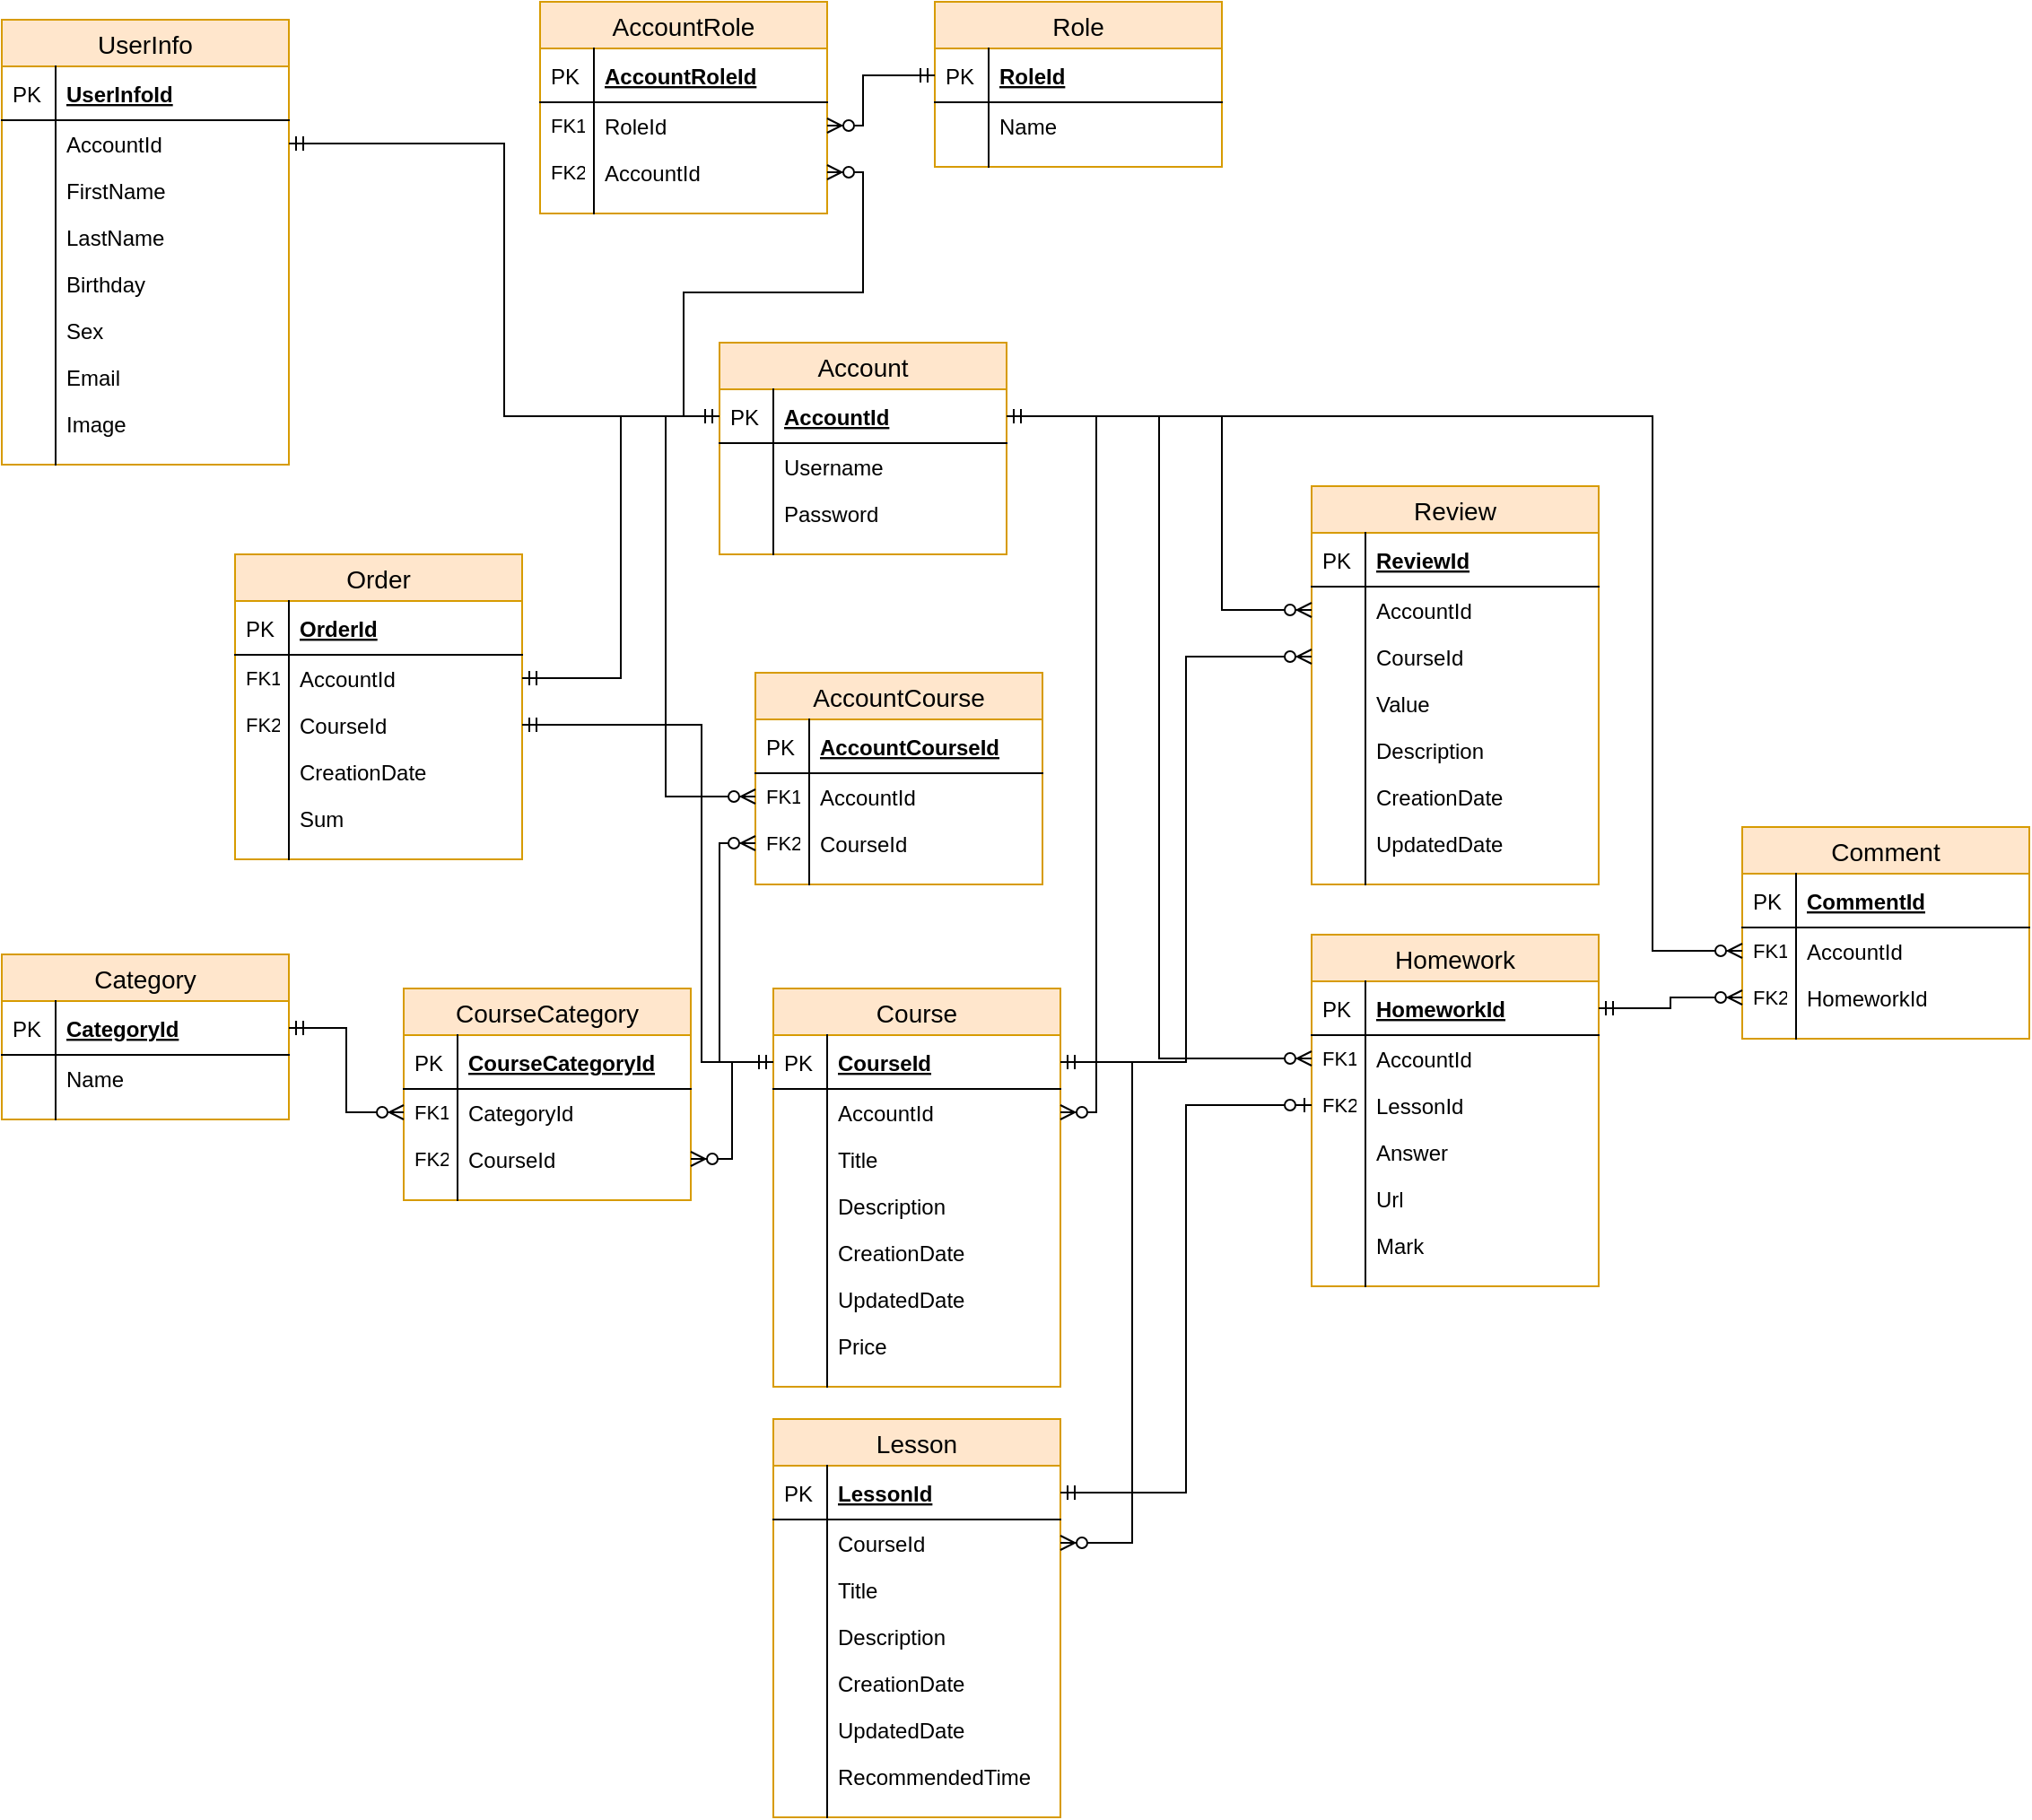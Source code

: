 <mxfile version="12.9.3" type="device"><diagram id="HuSAfqNqsKJRdutzTj9g" name="Страница 1"><mxGraphModel dx="1185" dy="-456" grid="1" gridSize="10" guides="1" tooltips="1" connect="1" arrows="1" fold="1" page="1" pageScale="1" pageWidth="827" pageHeight="1169" math="0" shadow="0"><root><mxCell id="0"/><mxCell id="1" parent="0"/><mxCell id="giUMMVurat5lNvyh3QUn-214" value="AccountCourse" style="swimlane;fontStyle=0;childLayout=stackLayout;horizontal=1;startSize=26;fillColor=#ffe6cc;horizontalStack=0;resizeParent=1;resizeParentMax=0;resizeLast=0;collapsible=1;marginBottom=0;swimlaneFillColor=#ffffff;align=center;fontSize=14;strokeColor=#d79b00;" vertex="1" parent="1"><mxGeometry x="450" y="1564" width="160" height="118" as="geometry"/></mxCell><mxCell id="giUMMVurat5lNvyh3QUn-215" value="AccountCourseId" style="shape=partialRectangle;top=0;left=0;right=0;bottom=1;align=left;verticalAlign=middle;fillColor=none;spacingLeft=34;spacingRight=4;overflow=hidden;rotatable=0;points=[[0,0.5],[1,0.5]];portConstraint=eastwest;dropTarget=0;fontStyle=5;fontSize=12;" vertex="1" parent="giUMMVurat5lNvyh3QUn-214"><mxGeometry y="26" width="160" height="30" as="geometry"/></mxCell><mxCell id="giUMMVurat5lNvyh3QUn-216" value="PK" style="shape=partialRectangle;top=0;left=0;bottom=0;fillColor=none;align=left;verticalAlign=middle;spacingLeft=4;spacingRight=4;overflow=hidden;rotatable=0;points=[];portConstraint=eastwest;part=1;fontSize=12;" vertex="1" connectable="0" parent="giUMMVurat5lNvyh3QUn-215"><mxGeometry width="30" height="30" as="geometry"/></mxCell><mxCell id="giUMMVurat5lNvyh3QUn-217" value="AccountId" style="shape=partialRectangle;top=0;left=0;right=0;bottom=0;align=left;verticalAlign=top;fillColor=none;spacingLeft=34;spacingRight=4;overflow=hidden;rotatable=0;points=[[0,0.5],[1,0.5]];portConstraint=eastwest;dropTarget=0;fontSize=12;" vertex="1" parent="giUMMVurat5lNvyh3QUn-214"><mxGeometry y="56" width="160" height="26" as="geometry"/></mxCell><mxCell id="giUMMVurat5lNvyh3QUn-218" value="FK1" style="shape=partialRectangle;top=0;left=0;bottom=0;fillColor=none;align=left;verticalAlign=top;spacingLeft=4;spacingRight=4;overflow=hidden;rotatable=0;points=[];portConstraint=eastwest;part=1;fontSize=11;" vertex="1" connectable="0" parent="giUMMVurat5lNvyh3QUn-217"><mxGeometry width="30" height="26" as="geometry"/></mxCell><mxCell id="giUMMVurat5lNvyh3QUn-219" value="CourseId" style="shape=partialRectangle;top=0;left=0;right=0;bottom=0;align=left;verticalAlign=top;fillColor=none;spacingLeft=34;spacingRight=4;overflow=hidden;rotatable=0;points=[[0,0.5],[1,0.5]];portConstraint=eastwest;dropTarget=0;fontSize=12;" vertex="1" parent="giUMMVurat5lNvyh3QUn-214"><mxGeometry y="82" width="160" height="26" as="geometry"/></mxCell><mxCell id="giUMMVurat5lNvyh3QUn-220" value="FK2" style="shape=partialRectangle;top=0;left=0;bottom=0;fillColor=none;align=left;verticalAlign=top;spacingLeft=4;spacingRight=4;overflow=hidden;rotatable=0;points=[];portConstraint=eastwest;part=1;fontSize=11;" vertex="1" connectable="0" parent="giUMMVurat5lNvyh3QUn-219"><mxGeometry width="30" height="26" as="geometry"/></mxCell><mxCell id="giUMMVurat5lNvyh3QUn-221" value="" style="shape=partialRectangle;top=0;left=0;right=0;bottom=0;align=left;verticalAlign=top;fillColor=none;spacingLeft=34;spacingRight=4;overflow=hidden;rotatable=0;points=[[0,0.5],[1,0.5]];portConstraint=eastwest;dropTarget=0;fontSize=12;" vertex="1" parent="giUMMVurat5lNvyh3QUn-214"><mxGeometry y="108" width="160" height="10" as="geometry"/></mxCell><mxCell id="giUMMVurat5lNvyh3QUn-222" value="" style="shape=partialRectangle;top=0;left=0;bottom=0;fillColor=none;align=left;verticalAlign=top;spacingLeft=4;spacingRight=4;overflow=hidden;rotatable=0;points=[];portConstraint=eastwest;part=1;fontSize=12;" vertex="1" connectable="0" parent="giUMMVurat5lNvyh3QUn-221"><mxGeometry width="30" height="10" as="geometry"/></mxCell><mxCell id="giUMMVurat5lNvyh3QUn-101" value="CourseCategory" style="swimlane;fontStyle=0;childLayout=stackLayout;horizontal=1;startSize=26;fillColor=#ffe6cc;horizontalStack=0;resizeParent=1;resizeParentMax=0;resizeLast=0;collapsible=1;marginBottom=0;swimlaneFillColor=#ffffff;align=center;fontSize=14;strokeColor=#d79b00;" vertex="1" parent="1"><mxGeometry x="254" y="1740" width="160" height="118" as="geometry"/></mxCell><mxCell id="giUMMVurat5lNvyh3QUn-102" value="CourseCategoryId" style="shape=partialRectangle;top=0;left=0;right=0;bottom=1;align=left;verticalAlign=middle;fillColor=none;spacingLeft=34;spacingRight=4;overflow=hidden;rotatable=0;points=[[0,0.5],[1,0.5]];portConstraint=eastwest;dropTarget=0;fontStyle=5;fontSize=12;" vertex="1" parent="giUMMVurat5lNvyh3QUn-101"><mxGeometry y="26" width="160" height="30" as="geometry"/></mxCell><mxCell id="giUMMVurat5lNvyh3QUn-103" value="PK" style="shape=partialRectangle;top=0;left=0;bottom=0;fillColor=none;align=left;verticalAlign=middle;spacingLeft=4;spacingRight=4;overflow=hidden;rotatable=0;points=[];portConstraint=eastwest;part=1;fontSize=12;" vertex="1" connectable="0" parent="giUMMVurat5lNvyh3QUn-102"><mxGeometry width="30" height="30" as="geometry"/></mxCell><mxCell id="giUMMVurat5lNvyh3QUn-104" value="CategoryId" style="shape=partialRectangle;top=0;left=0;right=0;bottom=0;align=left;verticalAlign=top;fillColor=none;spacingLeft=34;spacingRight=4;overflow=hidden;rotatable=0;points=[[0,0.5],[1,0.5]];portConstraint=eastwest;dropTarget=0;fontSize=12;" vertex="1" parent="giUMMVurat5lNvyh3QUn-101"><mxGeometry y="56" width="160" height="26" as="geometry"/></mxCell><mxCell id="giUMMVurat5lNvyh3QUn-105" value="FK1" style="shape=partialRectangle;top=0;left=0;bottom=0;fillColor=none;align=left;verticalAlign=top;spacingLeft=4;spacingRight=4;overflow=hidden;rotatable=0;points=[];portConstraint=eastwest;part=1;fontSize=11;" vertex="1" connectable="0" parent="giUMMVurat5lNvyh3QUn-104"><mxGeometry width="30" height="26" as="geometry"/></mxCell><mxCell id="giUMMVurat5lNvyh3QUn-106" value="CourseId" style="shape=partialRectangle;top=0;left=0;right=0;bottom=0;align=left;verticalAlign=top;fillColor=none;spacingLeft=34;spacingRight=4;overflow=hidden;rotatable=0;points=[[0,0.5],[1,0.5]];portConstraint=eastwest;dropTarget=0;fontSize=12;" vertex="1" parent="giUMMVurat5lNvyh3QUn-101"><mxGeometry y="82" width="160" height="26" as="geometry"/></mxCell><mxCell id="giUMMVurat5lNvyh3QUn-107" value="FK2" style="shape=partialRectangle;top=0;left=0;bottom=0;fillColor=none;align=left;verticalAlign=top;spacingLeft=4;spacingRight=4;overflow=hidden;rotatable=0;points=[];portConstraint=eastwest;part=1;fontSize=11;" vertex="1" connectable="0" parent="giUMMVurat5lNvyh3QUn-106"><mxGeometry width="30" height="26" as="geometry"/></mxCell><mxCell id="giUMMVurat5lNvyh3QUn-108" value="" style="shape=partialRectangle;top=0;left=0;right=0;bottom=0;align=left;verticalAlign=top;fillColor=none;spacingLeft=34;spacingRight=4;overflow=hidden;rotatable=0;points=[[0,0.5],[1,0.5]];portConstraint=eastwest;dropTarget=0;fontSize=12;" vertex="1" parent="giUMMVurat5lNvyh3QUn-101"><mxGeometry y="108" width="160" height="10" as="geometry"/></mxCell><mxCell id="giUMMVurat5lNvyh3QUn-109" value="" style="shape=partialRectangle;top=0;left=0;bottom=0;fillColor=none;align=left;verticalAlign=top;spacingLeft=4;spacingRight=4;overflow=hidden;rotatable=0;points=[];portConstraint=eastwest;part=1;fontSize=12;" vertex="1" connectable="0" parent="giUMMVurat5lNvyh3QUn-108"><mxGeometry width="30" height="10" as="geometry"/></mxCell><mxCell id="giUMMVurat5lNvyh3QUn-84" value="Course" style="swimlane;fontStyle=0;childLayout=stackLayout;horizontal=1;startSize=26;fillColor=#ffe6cc;horizontalStack=0;resizeParent=1;resizeParentMax=0;resizeLast=0;collapsible=1;marginBottom=0;swimlaneFillColor=#ffffff;align=center;fontSize=14;strokeColor=#d79b00;" vertex="1" parent="1"><mxGeometry x="460" y="1740" width="160" height="222" as="geometry"/></mxCell><mxCell id="giUMMVurat5lNvyh3QUn-85" value="CourseId" style="shape=partialRectangle;top=0;left=0;right=0;bottom=1;align=left;verticalAlign=middle;fillColor=none;spacingLeft=34;spacingRight=4;overflow=hidden;rotatable=0;points=[[0,0.5],[1,0.5]];portConstraint=eastwest;dropTarget=0;fontStyle=5;fontSize=12;" vertex="1" parent="giUMMVurat5lNvyh3QUn-84"><mxGeometry y="26" width="160" height="30" as="geometry"/></mxCell><mxCell id="giUMMVurat5lNvyh3QUn-86" value="PK" style="shape=partialRectangle;top=0;left=0;bottom=0;fillColor=none;align=left;verticalAlign=middle;spacingLeft=4;spacingRight=4;overflow=hidden;rotatable=0;points=[];portConstraint=eastwest;part=1;fontSize=12;" vertex="1" connectable="0" parent="giUMMVurat5lNvyh3QUn-85"><mxGeometry width="30" height="30" as="geometry"/></mxCell><mxCell id="giUMMVurat5lNvyh3QUn-121" value="AccountId" style="shape=partialRectangle;top=0;left=0;right=0;bottom=0;align=left;verticalAlign=top;fillColor=none;spacingLeft=34;spacingRight=4;overflow=hidden;rotatable=0;points=[[0,0.5],[1,0.5]];portConstraint=eastwest;dropTarget=0;fontSize=12;" vertex="1" parent="giUMMVurat5lNvyh3QUn-84"><mxGeometry y="56" width="160" height="26" as="geometry"/></mxCell><mxCell id="giUMMVurat5lNvyh3QUn-122" value="" style="shape=partialRectangle;top=0;left=0;bottom=0;fillColor=none;align=left;verticalAlign=top;spacingLeft=4;spacingRight=4;overflow=hidden;rotatable=0;points=[];portConstraint=eastwest;part=1;fontSize=12;" vertex="1" connectable="0" parent="giUMMVurat5lNvyh3QUn-121"><mxGeometry width="30" height="26" as="geometry"/></mxCell><mxCell id="giUMMVurat5lNvyh3QUn-87" value="Title" style="shape=partialRectangle;top=0;left=0;right=0;bottom=0;align=left;verticalAlign=top;fillColor=none;spacingLeft=34;spacingRight=4;overflow=hidden;rotatable=0;points=[[0,0.5],[1,0.5]];portConstraint=eastwest;dropTarget=0;fontSize=12;" vertex="1" parent="giUMMVurat5lNvyh3QUn-84"><mxGeometry y="82" width="160" height="26" as="geometry"/></mxCell><mxCell id="giUMMVurat5lNvyh3QUn-88" value="" style="shape=partialRectangle;top=0;left=0;bottom=0;fillColor=none;align=left;verticalAlign=top;spacingLeft=4;spacingRight=4;overflow=hidden;rotatable=0;points=[];portConstraint=eastwest;part=1;fontSize=12;" vertex="1" connectable="0" parent="giUMMVurat5lNvyh3QUn-87"><mxGeometry width="30" height="26" as="geometry"/></mxCell><mxCell id="giUMMVurat5lNvyh3QUn-89" value="Description" style="shape=partialRectangle;top=0;left=0;right=0;bottom=0;align=left;verticalAlign=top;fillColor=none;spacingLeft=34;spacingRight=4;overflow=hidden;rotatable=0;points=[[0,0.5],[1,0.5]];portConstraint=eastwest;dropTarget=0;fontSize=12;" vertex="1" parent="giUMMVurat5lNvyh3QUn-84"><mxGeometry y="108" width="160" height="26" as="geometry"/></mxCell><mxCell id="giUMMVurat5lNvyh3QUn-90" value="" style="shape=partialRectangle;top=0;left=0;bottom=0;fillColor=none;align=left;verticalAlign=top;spacingLeft=4;spacingRight=4;overflow=hidden;rotatable=0;points=[];portConstraint=eastwest;part=1;fontSize=12;" vertex="1" connectable="0" parent="giUMMVurat5lNvyh3QUn-89"><mxGeometry width="30" height="26" as="geometry"/></mxCell><mxCell id="giUMMVurat5lNvyh3QUn-91" value="CreationDate" style="shape=partialRectangle;top=0;left=0;right=0;bottom=0;align=left;verticalAlign=top;fillColor=none;spacingLeft=34;spacingRight=4;overflow=hidden;rotatable=0;points=[[0,0.5],[1,0.5]];portConstraint=eastwest;dropTarget=0;fontSize=12;" vertex="1" parent="giUMMVurat5lNvyh3QUn-84"><mxGeometry y="134" width="160" height="26" as="geometry"/></mxCell><mxCell id="giUMMVurat5lNvyh3QUn-92" value="" style="shape=partialRectangle;top=0;left=0;bottom=0;fillColor=none;align=left;verticalAlign=top;spacingLeft=4;spacingRight=4;overflow=hidden;rotatable=0;points=[];portConstraint=eastwest;part=1;fontSize=12;" vertex="1" connectable="0" parent="giUMMVurat5lNvyh3QUn-91"><mxGeometry width="30" height="26" as="geometry"/></mxCell><mxCell id="giUMMVurat5lNvyh3QUn-119" value="UpdatedDate" style="shape=partialRectangle;top=0;left=0;right=0;bottom=0;align=left;verticalAlign=top;fillColor=none;spacingLeft=34;spacingRight=4;overflow=hidden;rotatable=0;points=[[0,0.5],[1,0.5]];portConstraint=eastwest;dropTarget=0;fontSize=12;" vertex="1" parent="giUMMVurat5lNvyh3QUn-84"><mxGeometry y="160" width="160" height="26" as="geometry"/></mxCell><mxCell id="giUMMVurat5lNvyh3QUn-120" value="" style="shape=partialRectangle;top=0;left=0;bottom=0;fillColor=none;align=left;verticalAlign=top;spacingLeft=4;spacingRight=4;overflow=hidden;rotatable=0;points=[];portConstraint=eastwest;part=1;fontSize=12;" vertex="1" connectable="0" parent="giUMMVurat5lNvyh3QUn-119"><mxGeometry width="30" height="26" as="geometry"/></mxCell><mxCell id="giUMMVurat5lNvyh3QUn-207" value="Price" style="shape=partialRectangle;top=0;left=0;right=0;bottom=0;align=left;verticalAlign=top;fillColor=none;spacingLeft=34;spacingRight=4;overflow=hidden;rotatable=0;points=[[0,0.5],[1,0.5]];portConstraint=eastwest;dropTarget=0;fontSize=12;" vertex="1" parent="giUMMVurat5lNvyh3QUn-84"><mxGeometry y="186" width="160" height="26" as="geometry"/></mxCell><mxCell id="giUMMVurat5lNvyh3QUn-208" value="" style="shape=partialRectangle;top=0;left=0;bottom=0;fillColor=none;align=left;verticalAlign=top;spacingLeft=4;spacingRight=4;overflow=hidden;rotatable=0;points=[];portConstraint=eastwest;part=1;fontSize=12;" vertex="1" connectable="0" parent="giUMMVurat5lNvyh3QUn-207"><mxGeometry width="30" height="26" as="geometry"/></mxCell><mxCell id="giUMMVurat5lNvyh3QUn-99" value="" style="shape=partialRectangle;top=0;left=0;right=0;bottom=0;align=left;verticalAlign=top;fillColor=none;spacingLeft=34;spacingRight=4;overflow=hidden;rotatable=0;points=[[0,0.5],[1,0.5]];portConstraint=eastwest;dropTarget=0;fontSize=12;" vertex="1" parent="giUMMVurat5lNvyh3QUn-84"><mxGeometry y="212" width="160" height="10" as="geometry"/></mxCell><mxCell id="giUMMVurat5lNvyh3QUn-100" value="" style="shape=partialRectangle;top=0;left=0;bottom=0;fillColor=none;align=left;verticalAlign=top;spacingLeft=4;spacingRight=4;overflow=hidden;rotatable=0;points=[];portConstraint=eastwest;part=1;fontSize=12;" vertex="1" connectable="0" parent="giUMMVurat5lNvyh3QUn-99"><mxGeometry width="30" height="10" as="geometry"/></mxCell><mxCell id="giUMMVurat5lNvyh3QUn-124" value="Lesson" style="swimlane;fontStyle=0;childLayout=stackLayout;horizontal=1;startSize=26;fillColor=#ffe6cc;horizontalStack=0;resizeParent=1;resizeParentMax=0;resizeLast=0;collapsible=1;marginBottom=0;swimlaneFillColor=#ffffff;align=center;fontSize=14;strokeColor=#d79b00;" vertex="1" parent="1"><mxGeometry x="460" y="1980" width="160" height="222" as="geometry"/></mxCell><mxCell id="giUMMVurat5lNvyh3QUn-125" value="LessonId" style="shape=partialRectangle;top=0;left=0;right=0;bottom=1;align=left;verticalAlign=middle;fillColor=none;spacingLeft=34;spacingRight=4;overflow=hidden;rotatable=0;points=[[0,0.5],[1,0.5]];portConstraint=eastwest;dropTarget=0;fontStyle=5;fontSize=12;" vertex="1" parent="giUMMVurat5lNvyh3QUn-124"><mxGeometry y="26" width="160" height="30" as="geometry"/></mxCell><mxCell id="giUMMVurat5lNvyh3QUn-126" value="PK" style="shape=partialRectangle;top=0;left=0;bottom=0;fillColor=none;align=left;verticalAlign=middle;spacingLeft=4;spacingRight=4;overflow=hidden;rotatable=0;points=[];portConstraint=eastwest;part=1;fontSize=12;" vertex="1" connectable="0" parent="giUMMVurat5lNvyh3QUn-125"><mxGeometry width="30" height="30" as="geometry"/></mxCell><mxCell id="giUMMVurat5lNvyh3QUn-127" value="CourseId" style="shape=partialRectangle;top=0;left=0;right=0;bottom=0;align=left;verticalAlign=top;fillColor=none;spacingLeft=34;spacingRight=4;overflow=hidden;rotatable=0;points=[[0,0.5],[1,0.5]];portConstraint=eastwest;dropTarget=0;fontSize=12;" vertex="1" parent="giUMMVurat5lNvyh3QUn-124"><mxGeometry y="56" width="160" height="26" as="geometry"/></mxCell><mxCell id="giUMMVurat5lNvyh3QUn-128" value="" style="shape=partialRectangle;top=0;left=0;bottom=0;fillColor=none;align=left;verticalAlign=top;spacingLeft=4;spacingRight=4;overflow=hidden;rotatable=0;points=[];portConstraint=eastwest;part=1;fontSize=12;" vertex="1" connectable="0" parent="giUMMVurat5lNvyh3QUn-127"><mxGeometry width="30" height="26" as="geometry"/></mxCell><mxCell id="giUMMVurat5lNvyh3QUn-129" value="Title" style="shape=partialRectangle;top=0;left=0;right=0;bottom=0;align=left;verticalAlign=top;fillColor=none;spacingLeft=34;spacingRight=4;overflow=hidden;rotatable=0;points=[[0,0.5],[1,0.5]];portConstraint=eastwest;dropTarget=0;fontSize=12;" vertex="1" parent="giUMMVurat5lNvyh3QUn-124"><mxGeometry y="82" width="160" height="26" as="geometry"/></mxCell><mxCell id="giUMMVurat5lNvyh3QUn-130" value="" style="shape=partialRectangle;top=0;left=0;bottom=0;fillColor=none;align=left;verticalAlign=top;spacingLeft=4;spacingRight=4;overflow=hidden;rotatable=0;points=[];portConstraint=eastwest;part=1;fontSize=12;" vertex="1" connectable="0" parent="giUMMVurat5lNvyh3QUn-129"><mxGeometry width="30" height="26" as="geometry"/></mxCell><mxCell id="giUMMVurat5lNvyh3QUn-131" value="Description" style="shape=partialRectangle;top=0;left=0;right=0;bottom=0;align=left;verticalAlign=top;fillColor=none;spacingLeft=34;spacingRight=4;overflow=hidden;rotatable=0;points=[[0,0.5],[1,0.5]];portConstraint=eastwest;dropTarget=0;fontSize=12;" vertex="1" parent="giUMMVurat5lNvyh3QUn-124"><mxGeometry y="108" width="160" height="26" as="geometry"/></mxCell><mxCell id="giUMMVurat5lNvyh3QUn-132" value="" style="shape=partialRectangle;top=0;left=0;bottom=0;fillColor=none;align=left;verticalAlign=top;spacingLeft=4;spacingRight=4;overflow=hidden;rotatable=0;points=[];portConstraint=eastwest;part=1;fontSize=12;" vertex="1" connectable="0" parent="giUMMVurat5lNvyh3QUn-131"><mxGeometry width="30" height="26" as="geometry"/></mxCell><mxCell id="giUMMVurat5lNvyh3QUn-133" value="CreationDate" style="shape=partialRectangle;top=0;left=0;right=0;bottom=0;align=left;verticalAlign=top;fillColor=none;spacingLeft=34;spacingRight=4;overflow=hidden;rotatable=0;points=[[0,0.5],[1,0.5]];portConstraint=eastwest;dropTarget=0;fontSize=12;" vertex="1" parent="giUMMVurat5lNvyh3QUn-124"><mxGeometry y="134" width="160" height="26" as="geometry"/></mxCell><mxCell id="giUMMVurat5lNvyh3QUn-134" value="" style="shape=partialRectangle;top=0;left=0;bottom=0;fillColor=none;align=left;verticalAlign=top;spacingLeft=4;spacingRight=4;overflow=hidden;rotatable=0;points=[];portConstraint=eastwest;part=1;fontSize=12;" vertex="1" connectable="0" parent="giUMMVurat5lNvyh3QUn-133"><mxGeometry width="30" height="26" as="geometry"/></mxCell><mxCell id="giUMMVurat5lNvyh3QUn-135" value="UpdatedDate" style="shape=partialRectangle;top=0;left=0;right=0;bottom=0;align=left;verticalAlign=top;fillColor=none;spacingLeft=34;spacingRight=4;overflow=hidden;rotatable=0;points=[[0,0.5],[1,0.5]];portConstraint=eastwest;dropTarget=0;fontSize=12;" vertex="1" parent="giUMMVurat5lNvyh3QUn-124"><mxGeometry y="160" width="160" height="26" as="geometry"/></mxCell><mxCell id="giUMMVurat5lNvyh3QUn-136" value="" style="shape=partialRectangle;top=0;left=0;bottom=0;fillColor=none;align=left;verticalAlign=top;spacingLeft=4;spacingRight=4;overflow=hidden;rotatable=0;points=[];portConstraint=eastwest;part=1;fontSize=12;" vertex="1" connectable="0" parent="giUMMVurat5lNvyh3QUn-135"><mxGeometry width="30" height="26" as="geometry"/></mxCell><mxCell id="giUMMVurat5lNvyh3QUn-210" value="RecommendedTime" style="shape=partialRectangle;top=0;left=0;right=0;bottom=0;align=left;verticalAlign=top;fillColor=none;spacingLeft=34;spacingRight=4;overflow=hidden;rotatable=0;points=[[0,0.5],[1,0.5]];portConstraint=eastwest;dropTarget=0;fontSize=12;" vertex="1" parent="giUMMVurat5lNvyh3QUn-124"><mxGeometry y="186" width="160" height="26" as="geometry"/></mxCell><mxCell id="giUMMVurat5lNvyh3QUn-211" value="" style="shape=partialRectangle;top=0;left=0;bottom=0;fillColor=none;align=left;verticalAlign=top;spacingLeft=4;spacingRight=4;overflow=hidden;rotatable=0;points=[];portConstraint=eastwest;part=1;fontSize=12;" vertex="1" connectable="0" parent="giUMMVurat5lNvyh3QUn-210"><mxGeometry width="30" height="26" as="geometry"/></mxCell><mxCell id="giUMMVurat5lNvyh3QUn-137" value="" style="shape=partialRectangle;top=0;left=0;right=0;bottom=0;align=left;verticalAlign=top;fillColor=none;spacingLeft=34;spacingRight=4;overflow=hidden;rotatable=0;points=[[0,0.5],[1,0.5]];portConstraint=eastwest;dropTarget=0;fontSize=12;" vertex="1" parent="giUMMVurat5lNvyh3QUn-124"><mxGeometry y="212" width="160" height="10" as="geometry"/></mxCell><mxCell id="giUMMVurat5lNvyh3QUn-138" value="" style="shape=partialRectangle;top=0;left=0;bottom=0;fillColor=none;align=left;verticalAlign=top;spacingLeft=4;spacingRight=4;overflow=hidden;rotatable=0;points=[];portConstraint=eastwest;part=1;fontSize=12;" vertex="1" connectable="0" parent="giUMMVurat5lNvyh3QUn-137"><mxGeometry width="30" height="10" as="geometry"/></mxCell><mxCell id="giUMMVurat5lNvyh3QUn-192" value="Order" style="swimlane;fontStyle=0;childLayout=stackLayout;horizontal=1;startSize=26;fillColor=#ffe6cc;horizontalStack=0;resizeParent=1;resizeParentMax=0;resizeLast=0;collapsible=1;marginBottom=0;swimlaneFillColor=#ffffff;align=center;fontSize=14;strokeColor=#d79b00;" vertex="1" parent="1"><mxGeometry x="160" y="1498" width="160" height="170" as="geometry"/></mxCell><mxCell id="giUMMVurat5lNvyh3QUn-193" value="OrderId" style="shape=partialRectangle;top=0;left=0;right=0;bottom=1;align=left;verticalAlign=middle;fillColor=none;spacingLeft=34;spacingRight=4;overflow=hidden;rotatable=0;points=[[0,0.5],[1,0.5]];portConstraint=eastwest;dropTarget=0;fontStyle=5;fontSize=12;" vertex="1" parent="giUMMVurat5lNvyh3QUn-192"><mxGeometry y="26" width="160" height="30" as="geometry"/></mxCell><mxCell id="giUMMVurat5lNvyh3QUn-194" value="PK" style="shape=partialRectangle;top=0;left=0;bottom=0;fillColor=none;align=left;verticalAlign=middle;spacingLeft=4;spacingRight=4;overflow=hidden;rotatable=0;points=[];portConstraint=eastwest;part=1;fontSize=12;" vertex="1" connectable="0" parent="giUMMVurat5lNvyh3QUn-193"><mxGeometry width="30" height="30" as="geometry"/></mxCell><mxCell id="giUMMVurat5lNvyh3QUn-195" value="AccountId" style="shape=partialRectangle;top=0;left=0;right=0;bottom=0;align=left;verticalAlign=top;fillColor=none;spacingLeft=34;spacingRight=4;overflow=hidden;rotatable=0;points=[[0,0.5],[1,0.5]];portConstraint=eastwest;dropTarget=0;fontSize=12;" vertex="1" parent="giUMMVurat5lNvyh3QUn-192"><mxGeometry y="56" width="160" height="26" as="geometry"/></mxCell><mxCell id="giUMMVurat5lNvyh3QUn-196" value="FK1" style="shape=partialRectangle;top=0;left=0;bottom=0;fillColor=none;align=left;verticalAlign=top;spacingLeft=4;spacingRight=4;overflow=hidden;rotatable=0;points=[];portConstraint=eastwest;part=1;fontSize=11;" vertex="1" connectable="0" parent="giUMMVurat5lNvyh3QUn-195"><mxGeometry width="30" height="26" as="geometry"/></mxCell><mxCell id="giUMMVurat5lNvyh3QUn-202" value="CourseId" style="shape=partialRectangle;top=0;left=0;right=0;bottom=0;align=left;verticalAlign=top;fillColor=none;spacingLeft=34;spacingRight=4;overflow=hidden;rotatable=0;points=[[0,0.5],[1,0.5]];portConstraint=eastwest;dropTarget=0;fontSize=12;" vertex="1" parent="giUMMVurat5lNvyh3QUn-192"><mxGeometry y="82" width="160" height="26" as="geometry"/></mxCell><mxCell id="giUMMVurat5lNvyh3QUn-203" value="FK2" style="shape=partialRectangle;top=0;left=0;bottom=0;fillColor=none;align=left;verticalAlign=top;spacingLeft=4;spacingRight=4;overflow=hidden;rotatable=0;points=[];portConstraint=eastwest;part=1;fontSize=11;" vertex="1" connectable="0" parent="giUMMVurat5lNvyh3QUn-202"><mxGeometry width="30" height="26" as="geometry"/></mxCell><mxCell id="giUMMVurat5lNvyh3QUn-197" value="CreationDate" style="shape=partialRectangle;top=0;left=0;right=0;bottom=0;align=left;verticalAlign=top;fillColor=none;spacingLeft=34;spacingRight=4;overflow=hidden;rotatable=0;points=[[0,0.5],[1,0.5]];portConstraint=eastwest;dropTarget=0;fontSize=12;" vertex="1" parent="giUMMVurat5lNvyh3QUn-192"><mxGeometry y="108" width="160" height="26" as="geometry"/></mxCell><mxCell id="giUMMVurat5lNvyh3QUn-198" value="" style="shape=partialRectangle;top=0;left=0;bottom=0;fillColor=none;align=left;verticalAlign=top;spacingLeft=4;spacingRight=4;overflow=hidden;rotatable=0;points=[];portConstraint=eastwest;part=1;fontSize=11;" vertex="1" connectable="0" parent="giUMMVurat5lNvyh3QUn-197"><mxGeometry width="30" height="26" as="geometry"/></mxCell><mxCell id="giUMMVurat5lNvyh3QUn-204" value="Sum" style="shape=partialRectangle;top=0;left=0;right=0;bottom=0;align=left;verticalAlign=top;fillColor=none;spacingLeft=34;spacingRight=4;overflow=hidden;rotatable=0;points=[[0,0.5],[1,0.5]];portConstraint=eastwest;dropTarget=0;fontSize=12;" vertex="1" parent="giUMMVurat5lNvyh3QUn-192"><mxGeometry y="134" width="160" height="26" as="geometry"/></mxCell><mxCell id="giUMMVurat5lNvyh3QUn-205" value="" style="shape=partialRectangle;top=0;left=0;bottom=0;fillColor=none;align=left;verticalAlign=top;spacingLeft=4;spacingRight=4;overflow=hidden;rotatable=0;points=[];portConstraint=eastwest;part=1;fontSize=11;" vertex="1" connectable="0" parent="giUMMVurat5lNvyh3QUn-204"><mxGeometry width="30" height="26" as="geometry"/></mxCell><mxCell id="giUMMVurat5lNvyh3QUn-199" value="" style="shape=partialRectangle;top=0;left=0;right=0;bottom=0;align=left;verticalAlign=top;fillColor=none;spacingLeft=34;spacingRight=4;overflow=hidden;rotatable=0;points=[[0,0.5],[1,0.5]];portConstraint=eastwest;dropTarget=0;fontSize=12;" vertex="1" parent="giUMMVurat5lNvyh3QUn-192"><mxGeometry y="160" width="160" height="10" as="geometry"/></mxCell><mxCell id="giUMMVurat5lNvyh3QUn-200" value="" style="shape=partialRectangle;top=0;left=0;bottom=0;fillColor=none;align=left;verticalAlign=top;spacingLeft=4;spacingRight=4;overflow=hidden;rotatable=0;points=[];portConstraint=eastwest;part=1;fontSize=12;" vertex="1" connectable="0" parent="giUMMVurat5lNvyh3QUn-199"><mxGeometry width="30" height="10" as="geometry"/></mxCell><mxCell id="giUMMVurat5lNvyh3QUn-111" value="Category" style="swimlane;fontStyle=0;childLayout=stackLayout;horizontal=1;startSize=26;fillColor=#ffe6cc;horizontalStack=0;resizeParent=1;resizeParentMax=0;resizeLast=0;collapsible=1;marginBottom=0;swimlaneFillColor=#ffffff;align=center;fontSize=14;strokeColor=#d79b00;" vertex="1" parent="1"><mxGeometry x="30" y="1721" width="160" height="92" as="geometry"/></mxCell><mxCell id="giUMMVurat5lNvyh3QUn-112" value="CategoryId" style="shape=partialRectangle;top=0;left=0;right=0;bottom=1;align=left;verticalAlign=middle;fillColor=none;spacingLeft=34;spacingRight=4;overflow=hidden;rotatable=0;points=[[0,0.5],[1,0.5]];portConstraint=eastwest;dropTarget=0;fontStyle=5;fontSize=12;" vertex="1" parent="giUMMVurat5lNvyh3QUn-111"><mxGeometry y="26" width="160" height="30" as="geometry"/></mxCell><mxCell id="giUMMVurat5lNvyh3QUn-113" value="PK" style="shape=partialRectangle;top=0;left=0;bottom=0;fillColor=none;align=left;verticalAlign=middle;spacingLeft=4;spacingRight=4;overflow=hidden;rotatable=0;points=[];portConstraint=eastwest;part=1;fontSize=12;" vertex="1" connectable="0" parent="giUMMVurat5lNvyh3QUn-112"><mxGeometry width="30" height="30" as="geometry"/></mxCell><mxCell id="giUMMVurat5lNvyh3QUn-114" value="Name" style="shape=partialRectangle;top=0;left=0;right=0;bottom=0;align=left;verticalAlign=top;fillColor=none;spacingLeft=34;spacingRight=4;overflow=hidden;rotatable=0;points=[[0,0.5],[1,0.5]];portConstraint=eastwest;dropTarget=0;fontSize=12;" vertex="1" parent="giUMMVurat5lNvyh3QUn-111"><mxGeometry y="56" width="160" height="26" as="geometry"/></mxCell><mxCell id="giUMMVurat5lNvyh3QUn-115" value="" style="shape=partialRectangle;top=0;left=0;bottom=0;fillColor=none;align=left;verticalAlign=top;spacingLeft=4;spacingRight=4;overflow=hidden;rotatable=0;points=[];portConstraint=eastwest;part=1;fontSize=12;" vertex="1" connectable="0" parent="giUMMVurat5lNvyh3QUn-114"><mxGeometry width="30" height="26" as="geometry"/></mxCell><mxCell id="giUMMVurat5lNvyh3QUn-116" value="" style="shape=partialRectangle;top=0;left=0;right=0;bottom=0;align=left;verticalAlign=top;fillColor=none;spacingLeft=34;spacingRight=4;overflow=hidden;rotatable=0;points=[[0,0.5],[1,0.5]];portConstraint=eastwest;dropTarget=0;fontSize=12;" vertex="1" parent="giUMMVurat5lNvyh3QUn-111"><mxGeometry y="82" width="160" height="10" as="geometry"/></mxCell><mxCell id="giUMMVurat5lNvyh3QUn-117" value="" style="shape=partialRectangle;top=0;left=0;bottom=0;fillColor=none;align=left;verticalAlign=top;spacingLeft=4;spacingRight=4;overflow=hidden;rotatable=0;points=[];portConstraint=eastwest;part=1;fontSize=12;" vertex="1" connectable="0" parent="giUMMVurat5lNvyh3QUn-116"><mxGeometry width="30" height="10" as="geometry"/></mxCell><mxCell id="giUMMVurat5lNvyh3QUn-45" value="UserInfo" style="swimlane;fontStyle=0;childLayout=stackLayout;horizontal=1;startSize=26;fillColor=#ffe6cc;horizontalStack=0;resizeParent=1;resizeParentMax=0;resizeLast=0;collapsible=1;marginBottom=0;swimlaneFillColor=#ffffff;align=center;fontSize=14;strokeColor=#d79b00;" vertex="1" parent="1"><mxGeometry x="30" y="1200" width="160" height="248" as="geometry"/></mxCell><mxCell id="giUMMVurat5lNvyh3QUn-46" value="UserInfoId" style="shape=partialRectangle;top=0;left=0;right=0;bottom=1;align=left;verticalAlign=middle;fillColor=none;spacingLeft=34;spacingRight=4;overflow=hidden;rotatable=0;points=[[0,0.5],[1,0.5]];portConstraint=eastwest;dropTarget=0;fontStyle=5;fontSize=12;" vertex="1" parent="giUMMVurat5lNvyh3QUn-45"><mxGeometry y="26" width="160" height="30" as="geometry"/></mxCell><mxCell id="giUMMVurat5lNvyh3QUn-47" value="PK" style="shape=partialRectangle;top=0;left=0;bottom=0;fillColor=none;align=left;verticalAlign=middle;spacingLeft=4;spacingRight=4;overflow=hidden;rotatable=0;points=[];portConstraint=eastwest;part=1;fontSize=12;" vertex="1" connectable="0" parent="giUMMVurat5lNvyh3QUn-46"><mxGeometry width="30" height="30" as="geometry"/></mxCell><mxCell id="giUMMVurat5lNvyh3QUn-48" value="AccountId" style="shape=partialRectangle;top=0;left=0;right=0;bottom=0;align=left;verticalAlign=top;fillColor=none;spacingLeft=34;spacingRight=4;overflow=hidden;rotatable=0;points=[[0,0.5],[1,0.5]];portConstraint=eastwest;dropTarget=0;fontSize=12;" vertex="1" parent="giUMMVurat5lNvyh3QUn-45"><mxGeometry y="56" width="160" height="26" as="geometry"/></mxCell><mxCell id="giUMMVurat5lNvyh3QUn-49" value="" style="shape=partialRectangle;top=0;left=0;bottom=0;fillColor=none;align=left;verticalAlign=top;spacingLeft=4;spacingRight=4;overflow=hidden;rotatable=0;points=[];portConstraint=eastwest;part=1;fontSize=12;" vertex="1" connectable="0" parent="giUMMVurat5lNvyh3QUn-48"><mxGeometry width="30" height="26" as="geometry"/></mxCell><mxCell id="giUMMVurat5lNvyh3QUn-50" value="FirstName" style="shape=partialRectangle;top=0;left=0;right=0;bottom=0;align=left;verticalAlign=top;fillColor=none;spacingLeft=34;spacingRight=4;overflow=hidden;rotatable=0;points=[[0,0.5],[1,0.5]];portConstraint=eastwest;dropTarget=0;fontSize=12;" vertex="1" parent="giUMMVurat5lNvyh3QUn-45"><mxGeometry y="82" width="160" height="26" as="geometry"/></mxCell><mxCell id="giUMMVurat5lNvyh3QUn-51" value="" style="shape=partialRectangle;top=0;left=0;bottom=0;fillColor=none;align=left;verticalAlign=top;spacingLeft=4;spacingRight=4;overflow=hidden;rotatable=0;points=[];portConstraint=eastwest;part=1;fontSize=12;" vertex="1" connectable="0" parent="giUMMVurat5lNvyh3QUn-50"><mxGeometry width="30" height="26" as="geometry"/></mxCell><mxCell id="giUMMVurat5lNvyh3QUn-52" value="LastName" style="shape=partialRectangle;top=0;left=0;right=0;bottom=0;align=left;verticalAlign=top;fillColor=none;spacingLeft=34;spacingRight=4;overflow=hidden;rotatable=0;points=[[0,0.5],[1,0.5]];portConstraint=eastwest;dropTarget=0;fontSize=12;" vertex="1" parent="giUMMVurat5lNvyh3QUn-45"><mxGeometry y="108" width="160" height="26" as="geometry"/></mxCell><mxCell id="giUMMVurat5lNvyh3QUn-53" value="" style="shape=partialRectangle;top=0;left=0;bottom=0;fillColor=none;align=left;verticalAlign=top;spacingLeft=4;spacingRight=4;overflow=hidden;rotatable=0;points=[];portConstraint=eastwest;part=1;fontSize=12;" vertex="1" connectable="0" parent="giUMMVurat5lNvyh3QUn-52"><mxGeometry width="30" height="26" as="geometry"/></mxCell><mxCell id="giUMMVurat5lNvyh3QUn-54" value="Birthday" style="shape=partialRectangle;top=0;left=0;right=0;bottom=0;align=left;verticalAlign=top;fillColor=none;spacingLeft=34;spacingRight=4;overflow=hidden;rotatable=0;points=[[0,0.5],[1,0.5]];portConstraint=eastwest;dropTarget=0;fontSize=12;" vertex="1" parent="giUMMVurat5lNvyh3QUn-45"><mxGeometry y="134" width="160" height="26" as="geometry"/></mxCell><mxCell id="giUMMVurat5lNvyh3QUn-55" value="" style="shape=partialRectangle;top=0;left=0;bottom=0;fillColor=none;align=left;verticalAlign=top;spacingLeft=4;spacingRight=4;overflow=hidden;rotatable=0;points=[];portConstraint=eastwest;part=1;fontSize=12;" vertex="1" connectable="0" parent="giUMMVurat5lNvyh3QUn-54"><mxGeometry width="30" height="26" as="geometry"/></mxCell><mxCell id="giUMMVurat5lNvyh3QUn-79" value="Sex" style="shape=partialRectangle;top=0;left=0;right=0;bottom=0;align=left;verticalAlign=top;fillColor=none;spacingLeft=34;spacingRight=4;overflow=hidden;rotatable=0;points=[[0,0.5],[1,0.5]];portConstraint=eastwest;dropTarget=0;fontSize=12;" vertex="1" parent="giUMMVurat5lNvyh3QUn-45"><mxGeometry y="160" width="160" height="26" as="geometry"/></mxCell><mxCell id="giUMMVurat5lNvyh3QUn-80" value="" style="shape=partialRectangle;top=0;left=0;bottom=0;fillColor=none;align=left;verticalAlign=top;spacingLeft=4;spacingRight=4;overflow=hidden;rotatable=0;points=[];portConstraint=eastwest;part=1;fontSize=12;" vertex="1" connectable="0" parent="giUMMVurat5lNvyh3QUn-79"><mxGeometry width="30" height="26" as="geometry"/></mxCell><mxCell id="giUMMVurat5lNvyh3QUn-56" value="Email" style="shape=partialRectangle;top=0;left=0;right=0;bottom=0;align=left;verticalAlign=top;fillColor=none;spacingLeft=34;spacingRight=4;overflow=hidden;rotatable=0;points=[[0,0.5],[1,0.5]];portConstraint=eastwest;dropTarget=0;fontSize=12;" vertex="1" parent="giUMMVurat5lNvyh3QUn-45"><mxGeometry y="186" width="160" height="26" as="geometry"/></mxCell><mxCell id="giUMMVurat5lNvyh3QUn-57" value="" style="shape=partialRectangle;top=0;left=0;bottom=0;fillColor=none;align=left;verticalAlign=top;spacingLeft=4;spacingRight=4;overflow=hidden;rotatable=0;points=[];portConstraint=eastwest;part=1;fontSize=12;" vertex="1" connectable="0" parent="giUMMVurat5lNvyh3QUn-56"><mxGeometry width="30" height="26" as="geometry"/></mxCell><mxCell id="giUMMVurat5lNvyh3QUn-212" value="Image" style="shape=partialRectangle;top=0;left=0;right=0;bottom=0;align=left;verticalAlign=top;fillColor=none;spacingLeft=34;spacingRight=4;overflow=hidden;rotatable=0;points=[[0,0.5],[1,0.5]];portConstraint=eastwest;dropTarget=0;fontSize=12;" vertex="1" parent="giUMMVurat5lNvyh3QUn-45"><mxGeometry y="212" width="160" height="26" as="geometry"/></mxCell><mxCell id="giUMMVurat5lNvyh3QUn-213" value="" style="shape=partialRectangle;top=0;left=0;bottom=0;fillColor=none;align=left;verticalAlign=top;spacingLeft=4;spacingRight=4;overflow=hidden;rotatable=0;points=[];portConstraint=eastwest;part=1;fontSize=12;" vertex="1" connectable="0" parent="giUMMVurat5lNvyh3QUn-212"><mxGeometry width="30" height="26" as="geometry"/></mxCell><mxCell id="giUMMVurat5lNvyh3QUn-58" value="" style="shape=partialRectangle;top=0;left=0;right=0;bottom=0;align=left;verticalAlign=top;fillColor=none;spacingLeft=34;spacingRight=4;overflow=hidden;rotatable=0;points=[[0,0.5],[1,0.5]];portConstraint=eastwest;dropTarget=0;fontSize=12;" vertex="1" parent="giUMMVurat5lNvyh3QUn-45"><mxGeometry y="238" width="160" height="10" as="geometry"/></mxCell><mxCell id="giUMMVurat5lNvyh3QUn-59" value="" style="shape=partialRectangle;top=0;left=0;bottom=0;fillColor=none;align=left;verticalAlign=top;spacingLeft=4;spacingRight=4;overflow=hidden;rotatable=0;points=[];portConstraint=eastwest;part=1;fontSize=12;" vertex="1" connectable="0" parent="giUMMVurat5lNvyh3QUn-58"><mxGeometry width="30" height="10" as="geometry"/></mxCell><mxCell id="giUMMVurat5lNvyh3QUn-159" value="Review" style="swimlane;fontStyle=0;childLayout=stackLayout;horizontal=1;startSize=26;fillColor=#ffe6cc;horizontalStack=0;resizeParent=1;resizeParentMax=0;resizeLast=0;collapsible=1;marginBottom=0;swimlaneFillColor=#ffffff;align=center;fontSize=14;strokeColor=#d79b00;" vertex="1" parent="1"><mxGeometry x="760" y="1460" width="160" height="222" as="geometry"/></mxCell><mxCell id="giUMMVurat5lNvyh3QUn-160" value="ReviewId" style="shape=partialRectangle;top=0;left=0;right=0;bottom=1;align=left;verticalAlign=middle;fillColor=none;spacingLeft=34;spacingRight=4;overflow=hidden;rotatable=0;points=[[0,0.5],[1,0.5]];portConstraint=eastwest;dropTarget=0;fontStyle=5;fontSize=12;" vertex="1" parent="giUMMVurat5lNvyh3QUn-159"><mxGeometry y="26" width="160" height="30" as="geometry"/></mxCell><mxCell id="giUMMVurat5lNvyh3QUn-161" value="PK" style="shape=partialRectangle;top=0;left=0;bottom=0;fillColor=none;align=left;verticalAlign=middle;spacingLeft=4;spacingRight=4;overflow=hidden;rotatable=0;points=[];portConstraint=eastwest;part=1;fontSize=12;" vertex="1" connectable="0" parent="giUMMVurat5lNvyh3QUn-160"><mxGeometry width="30" height="30" as="geometry"/></mxCell><mxCell id="giUMMVurat5lNvyh3QUn-176" value="AccountId" style="shape=partialRectangle;top=0;left=0;right=0;bottom=0;align=left;verticalAlign=top;fillColor=none;spacingLeft=34;spacingRight=4;overflow=hidden;rotatable=0;points=[[0,0.5],[1,0.5]];portConstraint=eastwest;dropTarget=0;fontSize=12;" vertex="1" parent="giUMMVurat5lNvyh3QUn-159"><mxGeometry y="56" width="160" height="26" as="geometry"/></mxCell><mxCell id="giUMMVurat5lNvyh3QUn-177" value="" style="shape=partialRectangle;top=0;left=0;bottom=0;fillColor=none;align=left;verticalAlign=top;spacingLeft=4;spacingRight=4;overflow=hidden;rotatable=0;points=[];portConstraint=eastwest;part=1;fontSize=12;" vertex="1" connectable="0" parent="giUMMVurat5lNvyh3QUn-176"><mxGeometry width="30" height="26" as="geometry"/></mxCell><mxCell id="giUMMVurat5lNvyh3QUn-164" value="CourseId" style="shape=partialRectangle;top=0;left=0;right=0;bottom=0;align=left;verticalAlign=top;fillColor=none;spacingLeft=34;spacingRight=4;overflow=hidden;rotatable=0;points=[[0,0.5],[1,0.5]];portConstraint=eastwest;dropTarget=0;fontSize=12;" vertex="1" parent="giUMMVurat5lNvyh3QUn-159"><mxGeometry y="82" width="160" height="26" as="geometry"/></mxCell><mxCell id="giUMMVurat5lNvyh3QUn-165" value="" style="shape=partialRectangle;top=0;left=0;bottom=0;fillColor=none;align=left;verticalAlign=top;spacingLeft=4;spacingRight=4;overflow=hidden;rotatable=0;points=[];portConstraint=eastwest;part=1;fontSize=12;" vertex="1" connectable="0" parent="giUMMVurat5lNvyh3QUn-164"><mxGeometry width="30" height="26" as="geometry"/></mxCell><mxCell id="giUMMVurat5lNvyh3QUn-162" value="Value" style="shape=partialRectangle;top=0;left=0;right=0;bottom=0;align=left;verticalAlign=top;fillColor=none;spacingLeft=34;spacingRight=4;overflow=hidden;rotatable=0;points=[[0,0.5],[1,0.5]];portConstraint=eastwest;dropTarget=0;fontSize=12;" vertex="1" parent="giUMMVurat5lNvyh3QUn-159"><mxGeometry y="108" width="160" height="26" as="geometry"/></mxCell><mxCell id="giUMMVurat5lNvyh3QUn-163" value="" style="shape=partialRectangle;top=0;left=0;bottom=0;fillColor=none;align=left;verticalAlign=top;spacingLeft=4;spacingRight=4;overflow=hidden;rotatable=0;points=[];portConstraint=eastwest;part=1;fontSize=12;" vertex="1" connectable="0" parent="giUMMVurat5lNvyh3QUn-162"><mxGeometry width="30" height="26" as="geometry"/></mxCell><mxCell id="giUMMVurat5lNvyh3QUn-166" value="Description" style="shape=partialRectangle;top=0;left=0;right=0;bottom=0;align=left;verticalAlign=top;fillColor=none;spacingLeft=34;spacingRight=4;overflow=hidden;rotatable=0;points=[[0,0.5],[1,0.5]];portConstraint=eastwest;dropTarget=0;fontSize=12;" vertex="1" parent="giUMMVurat5lNvyh3QUn-159"><mxGeometry y="134" width="160" height="26" as="geometry"/></mxCell><mxCell id="giUMMVurat5lNvyh3QUn-167" value="" style="shape=partialRectangle;top=0;left=0;bottom=0;fillColor=none;align=left;verticalAlign=top;spacingLeft=4;spacingRight=4;overflow=hidden;rotatable=0;points=[];portConstraint=eastwest;part=1;fontSize=12;" vertex="1" connectable="0" parent="giUMMVurat5lNvyh3QUn-166"><mxGeometry width="30" height="26" as="geometry"/></mxCell><mxCell id="giUMMVurat5lNvyh3QUn-168" value="CreationDate" style="shape=partialRectangle;top=0;left=0;right=0;bottom=0;align=left;verticalAlign=top;fillColor=none;spacingLeft=34;spacingRight=4;overflow=hidden;rotatable=0;points=[[0,0.5],[1,0.5]];portConstraint=eastwest;dropTarget=0;fontSize=12;" vertex="1" parent="giUMMVurat5lNvyh3QUn-159"><mxGeometry y="160" width="160" height="26" as="geometry"/></mxCell><mxCell id="giUMMVurat5lNvyh3QUn-169" value="" style="shape=partialRectangle;top=0;left=0;bottom=0;fillColor=none;align=left;verticalAlign=top;spacingLeft=4;spacingRight=4;overflow=hidden;rotatable=0;points=[];portConstraint=eastwest;part=1;fontSize=12;" vertex="1" connectable="0" parent="giUMMVurat5lNvyh3QUn-168"><mxGeometry width="30" height="26" as="geometry"/></mxCell><mxCell id="giUMMVurat5lNvyh3QUn-170" value="UpdatedDate" style="shape=partialRectangle;top=0;left=0;right=0;bottom=0;align=left;verticalAlign=top;fillColor=none;spacingLeft=34;spacingRight=4;overflow=hidden;rotatable=0;points=[[0,0.5],[1,0.5]];portConstraint=eastwest;dropTarget=0;fontSize=12;" vertex="1" parent="giUMMVurat5lNvyh3QUn-159"><mxGeometry y="186" width="160" height="26" as="geometry"/></mxCell><mxCell id="giUMMVurat5lNvyh3QUn-171" value="" style="shape=partialRectangle;top=0;left=0;bottom=0;fillColor=none;align=left;verticalAlign=top;spacingLeft=4;spacingRight=4;overflow=hidden;rotatable=0;points=[];portConstraint=eastwest;part=1;fontSize=12;" vertex="1" connectable="0" parent="giUMMVurat5lNvyh3QUn-170"><mxGeometry width="30" height="26" as="geometry"/></mxCell><mxCell id="giUMMVurat5lNvyh3QUn-172" value="" style="shape=partialRectangle;top=0;left=0;right=0;bottom=0;align=left;verticalAlign=top;fillColor=none;spacingLeft=34;spacingRight=4;overflow=hidden;rotatable=0;points=[[0,0.5],[1,0.5]];portConstraint=eastwest;dropTarget=0;fontSize=12;" vertex="1" parent="giUMMVurat5lNvyh3QUn-159"><mxGeometry y="212" width="160" height="10" as="geometry"/></mxCell><mxCell id="giUMMVurat5lNvyh3QUn-173" value="" style="shape=partialRectangle;top=0;left=0;bottom=0;fillColor=none;align=left;verticalAlign=top;spacingLeft=4;spacingRight=4;overflow=hidden;rotatable=0;points=[];portConstraint=eastwest;part=1;fontSize=12;" vertex="1" connectable="0" parent="giUMMVurat5lNvyh3QUn-172"><mxGeometry width="30" height="10" as="geometry"/></mxCell><mxCell id="giUMMVurat5lNvyh3QUn-140" value="Homework" style="swimlane;fontStyle=0;childLayout=stackLayout;horizontal=1;startSize=26;fillColor=#ffe6cc;horizontalStack=0;resizeParent=1;resizeParentMax=0;resizeLast=0;collapsible=1;marginBottom=0;swimlaneFillColor=#ffffff;align=center;fontSize=14;strokeColor=#d79b00;" vertex="1" parent="1"><mxGeometry x="760" y="1710" width="160" height="196" as="geometry"/></mxCell><mxCell id="giUMMVurat5lNvyh3QUn-141" value="HomeworkId" style="shape=partialRectangle;top=0;left=0;right=0;bottom=1;align=left;verticalAlign=middle;fillColor=none;spacingLeft=34;spacingRight=4;overflow=hidden;rotatable=0;points=[[0,0.5],[1,0.5]];portConstraint=eastwest;dropTarget=0;fontStyle=5;fontSize=12;" vertex="1" parent="giUMMVurat5lNvyh3QUn-140"><mxGeometry y="26" width="160" height="30" as="geometry"/></mxCell><mxCell id="giUMMVurat5lNvyh3QUn-142" value="PK" style="shape=partialRectangle;top=0;left=0;bottom=0;fillColor=none;align=left;verticalAlign=middle;spacingLeft=4;spacingRight=4;overflow=hidden;rotatable=0;points=[];portConstraint=eastwest;part=1;fontSize=12;" vertex="1" connectable="0" parent="giUMMVurat5lNvyh3QUn-141"><mxGeometry width="30" height="30" as="geometry"/></mxCell><mxCell id="giUMMVurat5lNvyh3QUn-143" value="AccountId" style="shape=partialRectangle;top=0;left=0;right=0;bottom=0;align=left;verticalAlign=top;fillColor=none;spacingLeft=34;spacingRight=4;overflow=hidden;rotatable=0;points=[[0,0.5],[1,0.5]];portConstraint=eastwest;dropTarget=0;fontSize=12;" vertex="1" parent="giUMMVurat5lNvyh3QUn-140"><mxGeometry y="56" width="160" height="26" as="geometry"/></mxCell><mxCell id="giUMMVurat5lNvyh3QUn-144" value="FK1" style="shape=partialRectangle;top=0;left=0;bottom=0;fillColor=none;align=left;verticalAlign=top;spacingLeft=4;spacingRight=4;overflow=hidden;rotatable=0;points=[];portConstraint=eastwest;part=1;fontSize=11;" vertex="1" connectable="0" parent="giUMMVurat5lNvyh3QUn-143"><mxGeometry width="30" height="26" as="geometry"/></mxCell><mxCell id="giUMMVurat5lNvyh3QUn-145" value="LessonId" style="shape=partialRectangle;top=0;left=0;right=0;bottom=0;align=left;verticalAlign=top;fillColor=none;spacingLeft=34;spacingRight=4;overflow=hidden;rotatable=0;points=[[0,0.5],[1,0.5]];portConstraint=eastwest;dropTarget=0;fontSize=12;" vertex="1" parent="giUMMVurat5lNvyh3QUn-140"><mxGeometry y="82" width="160" height="26" as="geometry"/></mxCell><mxCell id="giUMMVurat5lNvyh3QUn-146" value="FK2" style="shape=partialRectangle;top=0;left=0;bottom=0;fillColor=none;align=left;verticalAlign=top;spacingLeft=4;spacingRight=4;overflow=hidden;rotatable=0;points=[];portConstraint=eastwest;part=1;fontSize=11;" vertex="1" connectable="0" parent="giUMMVurat5lNvyh3QUn-145"><mxGeometry width="30" height="26" as="geometry"/></mxCell><mxCell id="giUMMVurat5lNvyh3QUn-151" value="Answer" style="shape=partialRectangle;top=0;left=0;right=0;bottom=0;align=left;verticalAlign=top;fillColor=none;spacingLeft=34;spacingRight=4;overflow=hidden;rotatable=0;points=[[0,0.5],[1,0.5]];portConstraint=eastwest;dropTarget=0;fontSize=12;" vertex="1" parent="giUMMVurat5lNvyh3QUn-140"><mxGeometry y="108" width="160" height="26" as="geometry"/></mxCell><mxCell id="giUMMVurat5lNvyh3QUn-152" value="" style="shape=partialRectangle;top=0;left=0;bottom=0;fillColor=none;align=left;verticalAlign=top;spacingLeft=4;spacingRight=4;overflow=hidden;rotatable=0;points=[];portConstraint=eastwest;part=1;fontSize=11;" vertex="1" connectable="0" parent="giUMMVurat5lNvyh3QUn-151"><mxGeometry width="30" height="26" as="geometry"/></mxCell><mxCell id="giUMMVurat5lNvyh3QUn-155" value="Url" style="shape=partialRectangle;top=0;left=0;right=0;bottom=0;align=left;verticalAlign=top;fillColor=none;spacingLeft=34;spacingRight=4;overflow=hidden;rotatable=0;points=[[0,0.5],[1,0.5]];portConstraint=eastwest;dropTarget=0;fontSize=12;" vertex="1" parent="giUMMVurat5lNvyh3QUn-140"><mxGeometry y="134" width="160" height="26" as="geometry"/></mxCell><mxCell id="giUMMVurat5lNvyh3QUn-156" value="" style="shape=partialRectangle;top=0;left=0;bottom=0;fillColor=none;align=left;verticalAlign=top;spacingLeft=4;spacingRight=4;overflow=hidden;rotatable=0;points=[];portConstraint=eastwest;part=1;fontSize=11;" vertex="1" connectable="0" parent="giUMMVurat5lNvyh3QUn-155"><mxGeometry width="30" height="26" as="geometry"/></mxCell><mxCell id="giUMMVurat5lNvyh3QUn-157" value="Mark" style="shape=partialRectangle;top=0;left=0;right=0;bottom=0;align=left;verticalAlign=top;fillColor=none;spacingLeft=34;spacingRight=4;overflow=hidden;rotatable=0;points=[[0,0.5],[1,0.5]];portConstraint=eastwest;dropTarget=0;fontSize=12;" vertex="1" parent="giUMMVurat5lNvyh3QUn-140"><mxGeometry y="160" width="160" height="26" as="geometry"/></mxCell><mxCell id="giUMMVurat5lNvyh3QUn-158" value="" style="shape=partialRectangle;top=0;left=0;bottom=0;fillColor=none;align=left;verticalAlign=top;spacingLeft=4;spacingRight=4;overflow=hidden;rotatable=0;points=[];portConstraint=eastwest;part=1;fontSize=11;" vertex="1" connectable="0" parent="giUMMVurat5lNvyh3QUn-157"><mxGeometry width="30" height="26" as="geometry"/></mxCell><mxCell id="giUMMVurat5lNvyh3QUn-147" value="" style="shape=partialRectangle;top=0;left=0;right=0;bottom=0;align=left;verticalAlign=top;fillColor=none;spacingLeft=34;spacingRight=4;overflow=hidden;rotatable=0;points=[[0,0.5],[1,0.5]];portConstraint=eastwest;dropTarget=0;fontSize=12;" vertex="1" parent="giUMMVurat5lNvyh3QUn-140"><mxGeometry y="186" width="160" height="10" as="geometry"/></mxCell><mxCell id="giUMMVurat5lNvyh3QUn-148" value="" style="shape=partialRectangle;top=0;left=0;bottom=0;fillColor=none;align=left;verticalAlign=top;spacingLeft=4;spacingRight=4;overflow=hidden;rotatable=0;points=[];portConstraint=eastwest;part=1;fontSize=12;" vertex="1" connectable="0" parent="giUMMVurat5lNvyh3QUn-147"><mxGeometry width="30" height="10" as="geometry"/></mxCell><mxCell id="giUMMVurat5lNvyh3QUn-180" value="Comment" style="swimlane;fontStyle=0;childLayout=stackLayout;horizontal=1;startSize=26;fillColor=#ffe6cc;horizontalStack=0;resizeParent=1;resizeParentMax=0;resizeLast=0;collapsible=1;marginBottom=0;swimlaneFillColor=#ffffff;align=center;fontSize=14;strokeColor=#d79b00;" vertex="1" parent="1"><mxGeometry x="1000" y="1650" width="160" height="118" as="geometry"/></mxCell><mxCell id="giUMMVurat5lNvyh3QUn-181" value="CommentId" style="shape=partialRectangle;top=0;left=0;right=0;bottom=1;align=left;verticalAlign=middle;fillColor=none;spacingLeft=34;spacingRight=4;overflow=hidden;rotatable=0;points=[[0,0.5],[1,0.5]];portConstraint=eastwest;dropTarget=0;fontStyle=5;fontSize=12;" vertex="1" parent="giUMMVurat5lNvyh3QUn-180"><mxGeometry y="26" width="160" height="30" as="geometry"/></mxCell><mxCell id="giUMMVurat5lNvyh3QUn-182" value="PK" style="shape=partialRectangle;top=0;left=0;bottom=0;fillColor=none;align=left;verticalAlign=middle;spacingLeft=4;spacingRight=4;overflow=hidden;rotatable=0;points=[];portConstraint=eastwest;part=1;fontSize=12;" vertex="1" connectable="0" parent="giUMMVurat5lNvyh3QUn-181"><mxGeometry width="30" height="30" as="geometry"/></mxCell><mxCell id="giUMMVurat5lNvyh3QUn-183" value="AccountId" style="shape=partialRectangle;top=0;left=0;right=0;bottom=0;align=left;verticalAlign=top;fillColor=none;spacingLeft=34;spacingRight=4;overflow=hidden;rotatable=0;points=[[0,0.5],[1,0.5]];portConstraint=eastwest;dropTarget=0;fontSize=12;" vertex="1" parent="giUMMVurat5lNvyh3QUn-180"><mxGeometry y="56" width="160" height="26" as="geometry"/></mxCell><mxCell id="giUMMVurat5lNvyh3QUn-184" value="FK1" style="shape=partialRectangle;top=0;left=0;bottom=0;fillColor=none;align=left;verticalAlign=top;spacingLeft=4;spacingRight=4;overflow=hidden;rotatable=0;points=[];portConstraint=eastwest;part=1;fontSize=11;" vertex="1" connectable="0" parent="giUMMVurat5lNvyh3QUn-183"><mxGeometry width="30" height="26" as="geometry"/></mxCell><mxCell id="giUMMVurat5lNvyh3QUn-185" value="HomeworkId" style="shape=partialRectangle;top=0;left=0;right=0;bottom=0;align=left;verticalAlign=top;fillColor=none;spacingLeft=34;spacingRight=4;overflow=hidden;rotatable=0;points=[[0,0.5],[1,0.5]];portConstraint=eastwest;dropTarget=0;fontSize=12;" vertex="1" parent="giUMMVurat5lNvyh3QUn-180"><mxGeometry y="82" width="160" height="26" as="geometry"/></mxCell><mxCell id="giUMMVurat5lNvyh3QUn-186" value="FK2" style="shape=partialRectangle;top=0;left=0;bottom=0;fillColor=none;align=left;verticalAlign=top;spacingLeft=4;spacingRight=4;overflow=hidden;rotatable=0;points=[];portConstraint=eastwest;part=1;fontSize=11;" vertex="1" connectable="0" parent="giUMMVurat5lNvyh3QUn-185"><mxGeometry width="30" height="26" as="geometry"/></mxCell><mxCell id="giUMMVurat5lNvyh3QUn-187" value="" style="shape=partialRectangle;top=0;left=0;right=0;bottom=0;align=left;verticalAlign=top;fillColor=none;spacingLeft=34;spacingRight=4;overflow=hidden;rotatable=0;points=[[0,0.5],[1,0.5]];portConstraint=eastwest;dropTarget=0;fontSize=12;" vertex="1" parent="giUMMVurat5lNvyh3QUn-180"><mxGeometry y="108" width="160" height="10" as="geometry"/></mxCell><mxCell id="giUMMVurat5lNvyh3QUn-188" value="" style="shape=partialRectangle;top=0;left=0;bottom=0;fillColor=none;align=left;verticalAlign=top;spacingLeft=4;spacingRight=4;overflow=hidden;rotatable=0;points=[];portConstraint=eastwest;part=1;fontSize=12;" vertex="1" connectable="0" parent="giUMMVurat5lNvyh3QUn-187"><mxGeometry width="30" height="10" as="geometry"/></mxCell><mxCell id="giUMMVurat5lNvyh3QUn-34" value="Account" style="swimlane;fontStyle=0;childLayout=stackLayout;horizontal=1;startSize=26;fillColor=#ffe6cc;horizontalStack=0;resizeParent=1;resizeParentMax=0;resizeLast=0;collapsible=1;marginBottom=0;swimlaneFillColor=#ffffff;align=center;fontSize=14;strokeColor=#d79b00;" vertex="1" parent="1"><mxGeometry x="430" y="1380" width="160" height="118" as="geometry"/></mxCell><mxCell id="giUMMVurat5lNvyh3QUn-35" value="AccountId" style="shape=partialRectangle;top=0;left=0;right=0;bottom=1;align=left;verticalAlign=middle;fillColor=none;spacingLeft=34;spacingRight=4;overflow=hidden;rotatable=0;points=[[0,0.5],[1,0.5]];portConstraint=eastwest;dropTarget=0;fontStyle=5;fontSize=12;" vertex="1" parent="giUMMVurat5lNvyh3QUn-34"><mxGeometry y="26" width="160" height="30" as="geometry"/></mxCell><mxCell id="giUMMVurat5lNvyh3QUn-36" value="PK" style="shape=partialRectangle;top=0;left=0;bottom=0;fillColor=none;align=left;verticalAlign=middle;spacingLeft=4;spacingRight=4;overflow=hidden;rotatable=0;points=[];portConstraint=eastwest;part=1;fontSize=12;" vertex="1" connectable="0" parent="giUMMVurat5lNvyh3QUn-35"><mxGeometry width="30" height="30" as="geometry"/></mxCell><mxCell id="giUMMVurat5lNvyh3QUn-37" value="Username" style="shape=partialRectangle;top=0;left=0;right=0;bottom=0;align=left;verticalAlign=top;fillColor=none;spacingLeft=34;spacingRight=4;overflow=hidden;rotatable=0;points=[[0,0.5],[1,0.5]];portConstraint=eastwest;dropTarget=0;fontSize=12;" vertex="1" parent="giUMMVurat5lNvyh3QUn-34"><mxGeometry y="56" width="160" height="26" as="geometry"/></mxCell><mxCell id="giUMMVurat5lNvyh3QUn-38" value="" style="shape=partialRectangle;top=0;left=0;bottom=0;fillColor=none;align=left;verticalAlign=top;spacingLeft=4;spacingRight=4;overflow=hidden;rotatable=0;points=[];portConstraint=eastwest;part=1;fontSize=12;" vertex="1" connectable="0" parent="giUMMVurat5lNvyh3QUn-37"><mxGeometry width="30" height="26" as="geometry"/></mxCell><mxCell id="giUMMVurat5lNvyh3QUn-39" value="Password" style="shape=partialRectangle;top=0;left=0;right=0;bottom=0;align=left;verticalAlign=top;fillColor=none;spacingLeft=34;spacingRight=4;overflow=hidden;rotatable=0;points=[[0,0.5],[1,0.5]];portConstraint=eastwest;dropTarget=0;fontSize=12;" vertex="1" parent="giUMMVurat5lNvyh3QUn-34"><mxGeometry y="82" width="160" height="26" as="geometry"/></mxCell><mxCell id="giUMMVurat5lNvyh3QUn-40" value="" style="shape=partialRectangle;top=0;left=0;bottom=0;fillColor=none;align=left;verticalAlign=top;spacingLeft=4;spacingRight=4;overflow=hidden;rotatable=0;points=[];portConstraint=eastwest;part=1;fontSize=12;" vertex="1" connectable="0" parent="giUMMVurat5lNvyh3QUn-39"><mxGeometry width="30" height="26" as="geometry"/></mxCell><mxCell id="giUMMVurat5lNvyh3QUn-43" value="" style="shape=partialRectangle;top=0;left=0;right=0;bottom=0;align=left;verticalAlign=top;fillColor=none;spacingLeft=34;spacingRight=4;overflow=hidden;rotatable=0;points=[[0,0.5],[1,0.5]];portConstraint=eastwest;dropTarget=0;fontSize=12;" vertex="1" parent="giUMMVurat5lNvyh3QUn-34"><mxGeometry y="108" width="160" height="10" as="geometry"/></mxCell><mxCell id="giUMMVurat5lNvyh3QUn-44" value="" style="shape=partialRectangle;top=0;left=0;bottom=0;fillColor=none;align=left;verticalAlign=top;spacingLeft=4;spacingRight=4;overflow=hidden;rotatable=0;points=[];portConstraint=eastwest;part=1;fontSize=12;" vertex="1" connectable="0" parent="giUMMVurat5lNvyh3QUn-43"><mxGeometry width="30" height="10" as="geometry"/></mxCell><mxCell id="giUMMVurat5lNvyh3QUn-70" value="AccountRole" style="swimlane;fontStyle=0;childLayout=stackLayout;horizontal=1;startSize=26;fillColor=#ffe6cc;horizontalStack=0;resizeParent=1;resizeParentMax=0;resizeLast=0;collapsible=1;marginBottom=0;swimlaneFillColor=#ffffff;align=center;fontSize=14;strokeColor=#d79b00;" vertex="1" parent="1"><mxGeometry x="330" y="1190" width="160" height="118" as="geometry"/></mxCell><mxCell id="giUMMVurat5lNvyh3QUn-71" value="AccountRoleId" style="shape=partialRectangle;top=0;left=0;right=0;bottom=1;align=left;verticalAlign=middle;fillColor=none;spacingLeft=34;spacingRight=4;overflow=hidden;rotatable=0;points=[[0,0.5],[1,0.5]];portConstraint=eastwest;dropTarget=0;fontStyle=5;fontSize=12;" vertex="1" parent="giUMMVurat5lNvyh3QUn-70"><mxGeometry y="26" width="160" height="30" as="geometry"/></mxCell><mxCell id="giUMMVurat5lNvyh3QUn-72" value="PK" style="shape=partialRectangle;top=0;left=0;bottom=0;fillColor=none;align=left;verticalAlign=middle;spacingLeft=4;spacingRight=4;overflow=hidden;rotatable=0;points=[];portConstraint=eastwest;part=1;fontSize=12;" vertex="1" connectable="0" parent="giUMMVurat5lNvyh3QUn-71"><mxGeometry width="30" height="30" as="geometry"/></mxCell><mxCell id="giUMMVurat5lNvyh3QUn-73" value="RoleId" style="shape=partialRectangle;top=0;left=0;right=0;bottom=0;align=left;verticalAlign=top;fillColor=none;spacingLeft=34;spacingRight=4;overflow=hidden;rotatable=0;points=[[0,0.5],[1,0.5]];portConstraint=eastwest;dropTarget=0;fontSize=12;" vertex="1" parent="giUMMVurat5lNvyh3QUn-70"><mxGeometry y="56" width="160" height="26" as="geometry"/></mxCell><mxCell id="giUMMVurat5lNvyh3QUn-74" value="FK1" style="shape=partialRectangle;top=0;left=0;bottom=0;fillColor=none;align=left;verticalAlign=top;spacingLeft=4;spacingRight=4;overflow=hidden;rotatable=0;points=[];portConstraint=eastwest;part=1;fontSize=11;" vertex="1" connectable="0" parent="giUMMVurat5lNvyh3QUn-73"><mxGeometry width="30" height="26" as="geometry"/></mxCell><mxCell id="giUMMVurat5lNvyh3QUn-75" value="AccountId" style="shape=partialRectangle;top=0;left=0;right=0;bottom=0;align=left;verticalAlign=top;fillColor=none;spacingLeft=34;spacingRight=4;overflow=hidden;rotatable=0;points=[[0,0.5],[1,0.5]];portConstraint=eastwest;dropTarget=0;fontSize=12;" vertex="1" parent="giUMMVurat5lNvyh3QUn-70"><mxGeometry y="82" width="160" height="26" as="geometry"/></mxCell><mxCell id="giUMMVurat5lNvyh3QUn-76" value="FK2" style="shape=partialRectangle;top=0;left=0;bottom=0;fillColor=none;align=left;verticalAlign=top;spacingLeft=4;spacingRight=4;overflow=hidden;rotatable=0;points=[];portConstraint=eastwest;part=1;fontSize=11;" vertex="1" connectable="0" parent="giUMMVurat5lNvyh3QUn-75"><mxGeometry width="30" height="26" as="geometry"/></mxCell><mxCell id="giUMMVurat5lNvyh3QUn-77" value="" style="shape=partialRectangle;top=0;left=0;right=0;bottom=0;align=left;verticalAlign=top;fillColor=none;spacingLeft=34;spacingRight=4;overflow=hidden;rotatable=0;points=[[0,0.5],[1,0.5]];portConstraint=eastwest;dropTarget=0;fontSize=12;" vertex="1" parent="giUMMVurat5lNvyh3QUn-70"><mxGeometry y="108" width="160" height="10" as="geometry"/></mxCell><mxCell id="giUMMVurat5lNvyh3QUn-78" value="" style="shape=partialRectangle;top=0;left=0;bottom=0;fillColor=none;align=left;verticalAlign=top;spacingLeft=4;spacingRight=4;overflow=hidden;rotatable=0;points=[];portConstraint=eastwest;part=1;fontSize=12;" vertex="1" connectable="0" parent="giUMMVurat5lNvyh3QUn-77"><mxGeometry width="30" height="10" as="geometry"/></mxCell><mxCell id="giUMMVurat5lNvyh3QUn-61" value="Role" style="swimlane;fontStyle=0;childLayout=stackLayout;horizontal=1;startSize=26;fillColor=#ffe6cc;horizontalStack=0;resizeParent=1;resizeParentMax=0;resizeLast=0;collapsible=1;marginBottom=0;swimlaneFillColor=#ffffff;align=center;fontSize=14;strokeColor=#d79b00;" vertex="1" parent="1"><mxGeometry x="550" y="1190" width="160" height="92" as="geometry"/></mxCell><mxCell id="giUMMVurat5lNvyh3QUn-62" value="RoleId" style="shape=partialRectangle;top=0;left=0;right=0;bottom=1;align=left;verticalAlign=middle;fillColor=none;spacingLeft=34;spacingRight=4;overflow=hidden;rotatable=0;points=[[0,0.5],[1,0.5]];portConstraint=eastwest;dropTarget=0;fontStyle=5;fontSize=12;" vertex="1" parent="giUMMVurat5lNvyh3QUn-61"><mxGeometry y="26" width="160" height="30" as="geometry"/></mxCell><mxCell id="giUMMVurat5lNvyh3QUn-63" value="PK" style="shape=partialRectangle;top=0;left=0;bottom=0;fillColor=none;align=left;verticalAlign=middle;spacingLeft=4;spacingRight=4;overflow=hidden;rotatable=0;points=[];portConstraint=eastwest;part=1;fontSize=12;" vertex="1" connectable="0" parent="giUMMVurat5lNvyh3QUn-62"><mxGeometry width="30" height="30" as="geometry"/></mxCell><mxCell id="giUMMVurat5lNvyh3QUn-64" value="Name" style="shape=partialRectangle;top=0;left=0;right=0;bottom=0;align=left;verticalAlign=top;fillColor=none;spacingLeft=34;spacingRight=4;overflow=hidden;rotatable=0;points=[[0,0.5],[1,0.5]];portConstraint=eastwest;dropTarget=0;fontSize=12;" vertex="1" parent="giUMMVurat5lNvyh3QUn-61"><mxGeometry y="56" width="160" height="26" as="geometry"/></mxCell><mxCell id="giUMMVurat5lNvyh3QUn-65" value="" style="shape=partialRectangle;top=0;left=0;bottom=0;fillColor=none;align=left;verticalAlign=top;spacingLeft=4;spacingRight=4;overflow=hidden;rotatable=0;points=[];portConstraint=eastwest;part=1;fontSize=12;" vertex="1" connectable="0" parent="giUMMVurat5lNvyh3QUn-64"><mxGeometry width="30" height="26" as="geometry"/></mxCell><mxCell id="giUMMVurat5lNvyh3QUn-66" value="" style="shape=partialRectangle;top=0;left=0;right=0;bottom=0;align=left;verticalAlign=top;fillColor=none;spacingLeft=34;spacingRight=4;overflow=hidden;rotatable=0;points=[[0,0.5],[1,0.5]];portConstraint=eastwest;dropTarget=0;fontSize=12;" vertex="1" parent="giUMMVurat5lNvyh3QUn-61"><mxGeometry y="82" width="160" height="10" as="geometry"/></mxCell><mxCell id="giUMMVurat5lNvyh3QUn-67" value="" style="shape=partialRectangle;top=0;left=0;bottom=0;fillColor=none;align=left;verticalAlign=top;spacingLeft=4;spacingRight=4;overflow=hidden;rotatable=0;points=[];portConstraint=eastwest;part=1;fontSize=12;" vertex="1" connectable="0" parent="giUMMVurat5lNvyh3QUn-66"><mxGeometry width="30" height="10" as="geometry"/></mxCell><mxCell id="giUMMVurat5lNvyh3QUn-60" style="edgeStyle=orthogonalEdgeStyle;rounded=0;orthogonalLoop=1;jettySize=auto;html=1;exitX=1;exitY=0.5;exitDx=0;exitDy=0;entryX=0;entryY=0.5;entryDx=0;entryDy=0;startArrow=ERmandOne;startFill=0;endArrow=ERmandOne;endFill=0;" edge="1" parent="1" source="giUMMVurat5lNvyh3QUn-48" target="giUMMVurat5lNvyh3QUn-35"><mxGeometry relative="1" as="geometry"/></mxCell><mxCell id="giUMMVurat5lNvyh3QUn-68" style="edgeStyle=orthogonalEdgeStyle;rounded=0;orthogonalLoop=1;jettySize=auto;html=1;startArrow=ERzeroToMany;startFill=1;endArrow=ERmandOne;endFill=0;entryX=0;entryY=0.5;entryDx=0;entryDy=0;exitX=1;exitY=0.5;exitDx=0;exitDy=0;" edge="1" parent="1" source="giUMMVurat5lNvyh3QUn-73" target="giUMMVurat5lNvyh3QUn-62"><mxGeometry relative="1" as="geometry"><mxPoint x="230" y="1101" as="targetPoint"/><Array as="points"><mxPoint x="510" y="1259"/><mxPoint x="510" y="1231"/></Array></mxGeometry></mxCell><mxCell id="giUMMVurat5lNvyh3QUn-69" style="edgeStyle=orthogonalEdgeStyle;rounded=0;orthogonalLoop=1;jettySize=auto;html=1;exitX=1;exitY=0.5;exitDx=0;exitDy=0;entryX=0;entryY=0.5;entryDx=0;entryDy=0;endArrow=ERmandOne;endFill=0;startArrow=ERzeroToMany;startFill=1;" edge="1" parent="1" source="giUMMVurat5lNvyh3QUn-75" target="giUMMVurat5lNvyh3QUn-35"><mxGeometry relative="1" as="geometry"/></mxCell><mxCell id="giUMMVurat5lNvyh3QUn-110" style="edgeStyle=orthogonalEdgeStyle;rounded=0;orthogonalLoop=1;jettySize=auto;html=1;exitX=1;exitY=0.5;exitDx=0;exitDy=0;entryX=0;entryY=0.5;entryDx=0;entryDy=0;startArrow=ERzeroToMany;startFill=1;fontSize=11;endArrow=ERmandOne;endFill=0;" edge="1" parent="1" source="giUMMVurat5lNvyh3QUn-106" target="giUMMVurat5lNvyh3QUn-85"><mxGeometry relative="1" as="geometry"/></mxCell><mxCell id="giUMMVurat5lNvyh3QUn-118" style="edgeStyle=orthogonalEdgeStyle;rounded=0;orthogonalLoop=1;jettySize=auto;html=1;exitX=0;exitY=0.5;exitDx=0;exitDy=0;entryX=1;entryY=0.5;entryDx=0;entryDy=0;startArrow=ERzeroToMany;startFill=1;endArrow=ERmandOne;endFill=0;fontSize=11;" edge="1" parent="1" source="giUMMVurat5lNvyh3QUn-104" target="giUMMVurat5lNvyh3QUn-112"><mxGeometry relative="1" as="geometry"/></mxCell><mxCell id="giUMMVurat5lNvyh3QUn-123" style="edgeStyle=orthogonalEdgeStyle;rounded=0;orthogonalLoop=1;jettySize=auto;html=1;exitX=1;exitY=0.5;exitDx=0;exitDy=0;entryX=1;entryY=0.5;entryDx=0;entryDy=0;startArrow=ERzeroToMany;startFill=1;endArrow=ERmandOne;endFill=0;fontSize=11;" edge="1" parent="1" source="giUMMVurat5lNvyh3QUn-121" target="giUMMVurat5lNvyh3QUn-35"><mxGeometry relative="1" as="geometry"/></mxCell><mxCell id="giUMMVurat5lNvyh3QUn-139" style="edgeStyle=orthogonalEdgeStyle;rounded=0;orthogonalLoop=1;jettySize=auto;html=1;exitX=1;exitY=0.5;exitDx=0;exitDy=0;entryX=1;entryY=0.5;entryDx=0;entryDy=0;startArrow=ERzeroToMany;startFill=1;endArrow=ERmandOne;endFill=0;fontSize=11;" edge="1" parent="1" source="giUMMVurat5lNvyh3QUn-127" target="giUMMVurat5lNvyh3QUn-85"><mxGeometry relative="1" as="geometry"><Array as="points"><mxPoint x="660" y="2049"/><mxPoint x="660" y="1781"/></Array></mxGeometry></mxCell><mxCell id="giUMMVurat5lNvyh3QUn-149" style="edgeStyle=orthogonalEdgeStyle;rounded=0;orthogonalLoop=1;jettySize=auto;html=1;exitX=0;exitY=0.5;exitDx=0;exitDy=0;entryX=1;entryY=0.5;entryDx=0;entryDy=0;startArrow=ERzeroToOne;startFill=1;endArrow=ERmandOne;endFill=0;fontSize=11;" edge="1" parent="1" source="giUMMVurat5lNvyh3QUn-145" target="giUMMVurat5lNvyh3QUn-125"><mxGeometry relative="1" as="geometry"/></mxCell><mxCell id="giUMMVurat5lNvyh3QUn-150" style="edgeStyle=orthogonalEdgeStyle;rounded=0;orthogonalLoop=1;jettySize=auto;html=1;exitX=0;exitY=0.5;exitDx=0;exitDy=0;entryX=1;entryY=0.5;entryDx=0;entryDy=0;startArrow=ERzeroToMany;startFill=1;endArrow=ERmandOne;endFill=0;fontSize=11;" edge="1" parent="1" source="giUMMVurat5lNvyh3QUn-143" target="giUMMVurat5lNvyh3QUn-35"><mxGeometry relative="1" as="geometry"/></mxCell><mxCell id="giUMMVurat5lNvyh3QUn-175" style="edgeStyle=orthogonalEdgeStyle;rounded=0;orthogonalLoop=1;jettySize=auto;html=1;exitX=0;exitY=0.5;exitDx=0;exitDy=0;entryX=1;entryY=0.5;entryDx=0;entryDy=0;startArrow=ERzeroToMany;startFill=1;endArrow=ERmandOne;endFill=0;fontSize=11;" edge="1" parent="1" source="giUMMVurat5lNvyh3QUn-164" target="giUMMVurat5lNvyh3QUn-85"><mxGeometry relative="1" as="geometry"/></mxCell><mxCell id="giUMMVurat5lNvyh3QUn-189" style="edgeStyle=orthogonalEdgeStyle;rounded=0;orthogonalLoop=1;jettySize=auto;html=1;exitX=0;exitY=0.5;exitDx=0;exitDy=0;entryX=1;entryY=0.5;entryDx=0;entryDy=0;startArrow=ERzeroToMany;startFill=1;endArrow=ERmandOne;endFill=0;fontSize=11;" edge="1" parent="1" source="giUMMVurat5lNvyh3QUn-176" target="giUMMVurat5lNvyh3QUn-35"><mxGeometry relative="1" as="geometry"><Array as="points"><mxPoint x="710" y="1529"/><mxPoint x="710" y="1421"/></Array></mxGeometry></mxCell><mxCell id="giUMMVurat5lNvyh3QUn-190" style="edgeStyle=orthogonalEdgeStyle;rounded=0;orthogonalLoop=1;jettySize=auto;html=1;exitX=0;exitY=0.5;exitDx=0;exitDy=0;entryX=1;entryY=0.5;entryDx=0;entryDy=0;startArrow=ERzeroToMany;startFill=1;endArrow=ERmandOne;endFill=0;fontSize=11;" edge="1" parent="1" source="giUMMVurat5lNvyh3QUn-185" target="giUMMVurat5lNvyh3QUn-141"><mxGeometry relative="1" as="geometry"/></mxCell><mxCell id="giUMMVurat5lNvyh3QUn-191" style="edgeStyle=orthogonalEdgeStyle;rounded=0;orthogonalLoop=1;jettySize=auto;html=1;exitX=0;exitY=0.5;exitDx=0;exitDy=0;entryX=1;entryY=0.5;entryDx=0;entryDy=0;startArrow=ERzeroToMany;startFill=1;endArrow=ERmandOne;endFill=0;fontSize=11;" edge="1" parent="1" source="giUMMVurat5lNvyh3QUn-183" target="giUMMVurat5lNvyh3QUn-35"><mxGeometry relative="1" as="geometry"><Array as="points"><mxPoint x="950" y="1719"/><mxPoint x="950" y="1421"/></Array></mxGeometry></mxCell><mxCell id="giUMMVurat5lNvyh3QUn-206" style="edgeStyle=orthogonalEdgeStyle;rounded=0;orthogonalLoop=1;jettySize=auto;html=1;entryX=0;entryY=0.5;entryDx=0;entryDy=0;startArrow=ERmandOne;startFill=0;endArrow=ERmandOne;endFill=0;fontSize=11;" edge="1" parent="1" source="giUMMVurat5lNvyh3QUn-202" target="giUMMVurat5lNvyh3QUn-85"><mxGeometry relative="1" as="geometry"><Array as="points"><mxPoint x="420" y="1593"/><mxPoint x="420" y="1781"/></Array></mxGeometry></mxCell><mxCell id="giUMMVurat5lNvyh3QUn-209" style="edgeStyle=orthogonalEdgeStyle;rounded=0;orthogonalLoop=1;jettySize=auto;html=1;exitX=1;exitY=0.5;exitDx=0;exitDy=0;entryX=0;entryY=0.5;entryDx=0;entryDy=0;startArrow=ERmandOne;startFill=0;endArrow=ERmandOne;endFill=0;fontSize=11;" edge="1" parent="1" source="giUMMVurat5lNvyh3QUn-195" target="giUMMVurat5lNvyh3QUn-35"><mxGeometry relative="1" as="geometry"/></mxCell><mxCell id="giUMMVurat5lNvyh3QUn-223" style="edgeStyle=orthogonalEdgeStyle;rounded=0;orthogonalLoop=1;jettySize=auto;html=1;exitX=0;exitY=0.5;exitDx=0;exitDy=0;entryX=0;entryY=0.5;entryDx=0;entryDy=0;startArrow=ERzeroToMany;startFill=1;endArrow=ERmandOne;endFill=0;fontSize=11;" edge="1" parent="1" source="giUMMVurat5lNvyh3QUn-219" target="giUMMVurat5lNvyh3QUn-85"><mxGeometry relative="1" as="geometry"/></mxCell><mxCell id="giUMMVurat5lNvyh3QUn-224" style="edgeStyle=orthogonalEdgeStyle;rounded=0;orthogonalLoop=1;jettySize=auto;html=1;exitX=0;exitY=0.5;exitDx=0;exitDy=0;entryX=0;entryY=0.5;entryDx=0;entryDy=0;startArrow=ERzeroToMany;startFill=1;endArrow=ERmandOne;endFill=0;fontSize=11;" edge="1" parent="1" source="giUMMVurat5lNvyh3QUn-217" target="giUMMVurat5lNvyh3QUn-35"><mxGeometry relative="1" as="geometry"><Array as="points"><mxPoint x="400" y="1633"/><mxPoint x="400" y="1421"/></Array></mxGeometry></mxCell></root></mxGraphModel></diagram></mxfile>